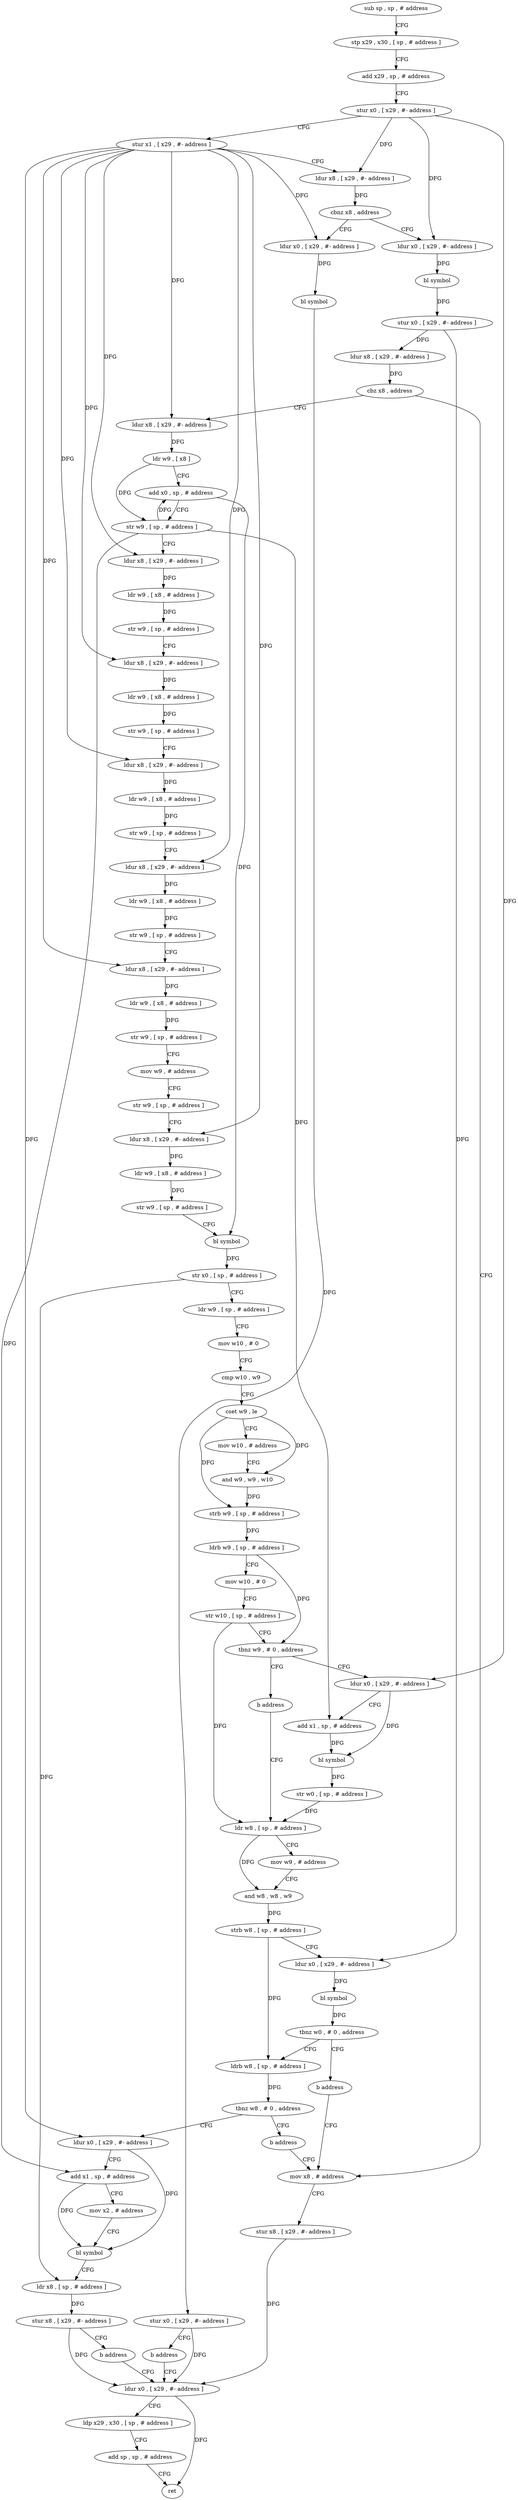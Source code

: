 digraph "func" {
"4322960" [label = "sub sp , sp , # address" ]
"4322964" [label = "stp x29 , x30 , [ sp , # address ]" ]
"4322968" [label = "add x29 , sp , # address" ]
"4322972" [label = "stur x0 , [ x29 , #- address ]" ]
"4322976" [label = "stur x1 , [ x29 , #- address ]" ]
"4322980" [label = "ldur x8 , [ x29 , #- address ]" ]
"4322984" [label = "cbnz x8 , address" ]
"4323004" [label = "ldur x0 , [ x29 , #- address ]" ]
"4322988" [label = "ldur x0 , [ x29 , #- address ]" ]
"4323008" [label = "bl symbol" ]
"4323012" [label = "stur x0 , [ x29 , #- address ]" ]
"4323016" [label = "ldur x8 , [ x29 , #- address ]" ]
"4323020" [label = "cbz x8 , address" ]
"4323264" [label = "mov x8 , # address" ]
"4323024" [label = "ldur x8 , [ x29 , #- address ]" ]
"4322992" [label = "bl symbol" ]
"4322996" [label = "stur x0 , [ x29 , #- address ]" ]
"4323000" [label = "b address" ]
"4323272" [label = "ldur x0 , [ x29 , #- address ]" ]
"4323268" [label = "stur x8 , [ x29 , #- address ]" ]
"4323028" [label = "ldr w9 , [ x8 ]" ]
"4323032" [label = "add x0 , sp , # address" ]
"4323036" [label = "str w9 , [ sp , # address ]" ]
"4323040" [label = "ldur x8 , [ x29 , #- address ]" ]
"4323044" [label = "ldr w9 , [ x8 , # address ]" ]
"4323048" [label = "str w9 , [ sp , # address ]" ]
"4323052" [label = "ldur x8 , [ x29 , #- address ]" ]
"4323056" [label = "ldr w9 , [ x8 , # address ]" ]
"4323060" [label = "str w9 , [ sp , # address ]" ]
"4323064" [label = "ldur x8 , [ x29 , #- address ]" ]
"4323068" [label = "ldr w9 , [ x8 , # address ]" ]
"4323072" [label = "str w9 , [ sp , # address ]" ]
"4323076" [label = "ldur x8 , [ x29 , #- address ]" ]
"4323080" [label = "ldr w9 , [ x8 , # address ]" ]
"4323084" [label = "str w9 , [ sp , # address ]" ]
"4323088" [label = "ldur x8 , [ x29 , #- address ]" ]
"4323092" [label = "ldr w9 , [ x8 , # address ]" ]
"4323096" [label = "str w9 , [ sp , # address ]" ]
"4323100" [label = "mov w9 , # address" ]
"4323104" [label = "str w9 , [ sp , # address ]" ]
"4323108" [label = "ldur x8 , [ x29 , #- address ]" ]
"4323112" [label = "ldr w9 , [ x8 , # address ]" ]
"4323116" [label = "str w9 , [ sp , # address ]" ]
"4323120" [label = "bl symbol" ]
"4323124" [label = "str x0 , [ sp , # address ]" ]
"4323128" [label = "ldr w9 , [ sp , # address ]" ]
"4323132" [label = "mov w10 , # 0" ]
"4323136" [label = "cmp w10 , w9" ]
"4323140" [label = "cset w9 , le" ]
"4323144" [label = "mov w10 , # address" ]
"4323148" [label = "and w9 , w9 , w10" ]
"4323152" [label = "strb w9 , [ sp , # address ]" ]
"4323156" [label = "ldrb w9 , [ sp , # address ]" ]
"4323160" [label = "mov w10 , # 0" ]
"4323164" [label = "str w10 , [ sp , # address ]" ]
"4323168" [label = "tbnz w9 , # 0 , address" ]
"4323176" [label = "ldur x0 , [ x29 , #- address ]" ]
"4323172" [label = "b address" ]
"4323276" [label = "ldp x29 , x30 , [ sp , # address ]" ]
"4323280" [label = "add sp , sp , # address" ]
"4323284" [label = "ret" ]
"4323180" [label = "add x1 , sp , # address" ]
"4323184" [label = "bl symbol" ]
"4323188" [label = "str w0 , [ sp , # address ]" ]
"4323192" [label = "ldr w8 , [ sp , # address ]" ]
"4323224" [label = "ldrb w8 , [ sp , # address ]" ]
"4323228" [label = "tbnz w8 , # 0 , address" ]
"4323236" [label = "ldur x0 , [ x29 , #- address ]" ]
"4323232" [label = "b address" ]
"4323220" [label = "b address" ]
"4323196" [label = "mov w9 , # address" ]
"4323200" [label = "and w8 , w8 , w9" ]
"4323204" [label = "strb w8 , [ sp , # address ]" ]
"4323208" [label = "ldur x0 , [ x29 , #- address ]" ]
"4323212" [label = "bl symbol" ]
"4323216" [label = "tbnz w0 , # 0 , address" ]
"4323240" [label = "add x1 , sp , # address" ]
"4323244" [label = "mov x2 , # address" ]
"4323248" [label = "bl symbol" ]
"4323252" [label = "ldr x8 , [ sp , # address ]" ]
"4323256" [label = "stur x8 , [ x29 , #- address ]" ]
"4323260" [label = "b address" ]
"4322960" -> "4322964" [ label = "CFG" ]
"4322964" -> "4322968" [ label = "CFG" ]
"4322968" -> "4322972" [ label = "CFG" ]
"4322972" -> "4322976" [ label = "CFG" ]
"4322972" -> "4322980" [ label = "DFG" ]
"4322972" -> "4323004" [ label = "DFG" ]
"4322972" -> "4323176" [ label = "DFG" ]
"4322976" -> "4322980" [ label = "CFG" ]
"4322976" -> "4322988" [ label = "DFG" ]
"4322976" -> "4323024" [ label = "DFG" ]
"4322976" -> "4323040" [ label = "DFG" ]
"4322976" -> "4323052" [ label = "DFG" ]
"4322976" -> "4323064" [ label = "DFG" ]
"4322976" -> "4323076" [ label = "DFG" ]
"4322976" -> "4323088" [ label = "DFG" ]
"4322976" -> "4323108" [ label = "DFG" ]
"4322976" -> "4323236" [ label = "DFG" ]
"4322980" -> "4322984" [ label = "DFG" ]
"4322984" -> "4323004" [ label = "CFG" ]
"4322984" -> "4322988" [ label = "CFG" ]
"4323004" -> "4323008" [ label = "DFG" ]
"4322988" -> "4322992" [ label = "DFG" ]
"4323008" -> "4323012" [ label = "DFG" ]
"4323012" -> "4323016" [ label = "DFG" ]
"4323012" -> "4323208" [ label = "DFG" ]
"4323016" -> "4323020" [ label = "DFG" ]
"4323020" -> "4323264" [ label = "CFG" ]
"4323020" -> "4323024" [ label = "CFG" ]
"4323264" -> "4323268" [ label = "CFG" ]
"4323024" -> "4323028" [ label = "DFG" ]
"4322992" -> "4322996" [ label = "DFG" ]
"4322996" -> "4323000" [ label = "CFG" ]
"4322996" -> "4323272" [ label = "DFG" ]
"4323000" -> "4323272" [ label = "CFG" ]
"4323272" -> "4323276" [ label = "CFG" ]
"4323272" -> "4323284" [ label = "DFG" ]
"4323268" -> "4323272" [ label = "DFG" ]
"4323028" -> "4323032" [ label = "CFG" ]
"4323028" -> "4323036" [ label = "DFG" ]
"4323032" -> "4323036" [ label = "CFG" ]
"4323032" -> "4323120" [ label = "DFG" ]
"4323036" -> "4323040" [ label = "CFG" ]
"4323036" -> "4323032" [ label = "DFG" ]
"4323036" -> "4323180" [ label = "DFG" ]
"4323036" -> "4323240" [ label = "DFG" ]
"4323040" -> "4323044" [ label = "DFG" ]
"4323044" -> "4323048" [ label = "DFG" ]
"4323048" -> "4323052" [ label = "CFG" ]
"4323052" -> "4323056" [ label = "DFG" ]
"4323056" -> "4323060" [ label = "DFG" ]
"4323060" -> "4323064" [ label = "CFG" ]
"4323064" -> "4323068" [ label = "DFG" ]
"4323068" -> "4323072" [ label = "DFG" ]
"4323072" -> "4323076" [ label = "CFG" ]
"4323076" -> "4323080" [ label = "DFG" ]
"4323080" -> "4323084" [ label = "DFG" ]
"4323084" -> "4323088" [ label = "CFG" ]
"4323088" -> "4323092" [ label = "DFG" ]
"4323092" -> "4323096" [ label = "DFG" ]
"4323096" -> "4323100" [ label = "CFG" ]
"4323100" -> "4323104" [ label = "CFG" ]
"4323104" -> "4323108" [ label = "CFG" ]
"4323108" -> "4323112" [ label = "DFG" ]
"4323112" -> "4323116" [ label = "DFG" ]
"4323116" -> "4323120" [ label = "CFG" ]
"4323120" -> "4323124" [ label = "DFG" ]
"4323124" -> "4323128" [ label = "CFG" ]
"4323124" -> "4323252" [ label = "DFG" ]
"4323128" -> "4323132" [ label = "CFG" ]
"4323132" -> "4323136" [ label = "CFG" ]
"4323136" -> "4323140" [ label = "CFG" ]
"4323140" -> "4323144" [ label = "CFG" ]
"4323140" -> "4323148" [ label = "DFG" ]
"4323140" -> "4323152" [ label = "DFG" ]
"4323144" -> "4323148" [ label = "CFG" ]
"4323148" -> "4323152" [ label = "DFG" ]
"4323152" -> "4323156" [ label = "DFG" ]
"4323156" -> "4323160" [ label = "CFG" ]
"4323156" -> "4323168" [ label = "DFG" ]
"4323160" -> "4323164" [ label = "CFG" ]
"4323164" -> "4323168" [ label = "CFG" ]
"4323164" -> "4323192" [ label = "DFG" ]
"4323168" -> "4323176" [ label = "CFG" ]
"4323168" -> "4323172" [ label = "CFG" ]
"4323176" -> "4323180" [ label = "CFG" ]
"4323176" -> "4323184" [ label = "DFG" ]
"4323172" -> "4323192" [ label = "CFG" ]
"4323276" -> "4323280" [ label = "CFG" ]
"4323280" -> "4323284" [ label = "CFG" ]
"4323180" -> "4323184" [ label = "DFG" ]
"4323184" -> "4323188" [ label = "DFG" ]
"4323188" -> "4323192" [ label = "DFG" ]
"4323192" -> "4323196" [ label = "CFG" ]
"4323192" -> "4323200" [ label = "DFG" ]
"4323224" -> "4323228" [ label = "DFG" ]
"4323228" -> "4323236" [ label = "CFG" ]
"4323228" -> "4323232" [ label = "CFG" ]
"4323236" -> "4323240" [ label = "CFG" ]
"4323236" -> "4323248" [ label = "DFG" ]
"4323232" -> "4323264" [ label = "CFG" ]
"4323220" -> "4323264" [ label = "CFG" ]
"4323196" -> "4323200" [ label = "CFG" ]
"4323200" -> "4323204" [ label = "DFG" ]
"4323204" -> "4323208" [ label = "CFG" ]
"4323204" -> "4323224" [ label = "DFG" ]
"4323208" -> "4323212" [ label = "DFG" ]
"4323212" -> "4323216" [ label = "DFG" ]
"4323216" -> "4323224" [ label = "CFG" ]
"4323216" -> "4323220" [ label = "CFG" ]
"4323240" -> "4323244" [ label = "CFG" ]
"4323240" -> "4323248" [ label = "DFG" ]
"4323244" -> "4323248" [ label = "CFG" ]
"4323248" -> "4323252" [ label = "CFG" ]
"4323252" -> "4323256" [ label = "DFG" ]
"4323256" -> "4323260" [ label = "CFG" ]
"4323256" -> "4323272" [ label = "DFG" ]
"4323260" -> "4323272" [ label = "CFG" ]
}
